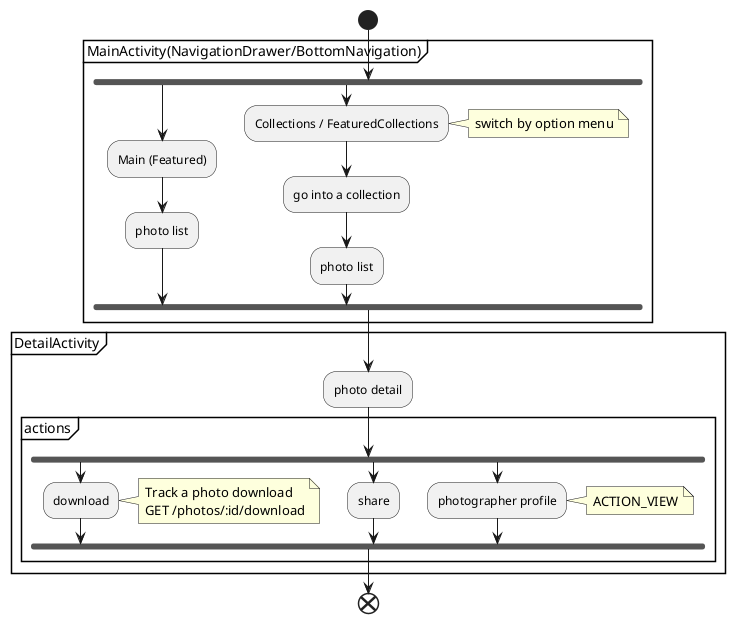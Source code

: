 @startuml SplashYo design diagram

start
partition MainActivity(NavigationDrawer/BottomNavigation) {
  fork
    :Main (Featured);
    :photo list;
  fork again
    :Collections / FeaturedCollections;
    note right
      switch by option menu
    end note
    :go into a collection;
    :photo list;
  end fork
}
partition DetailActivity {
  :photo detail;
  partition actions {
    fork
      :download;
      note right
        Track a photo download
        GET /photos/:id/download
      end note
    fork again
      :share;
    fork again
      :photographer profile;
      note right
        ACTION_VIEW
      end note
    end fork
  }
}

end

@enduml
